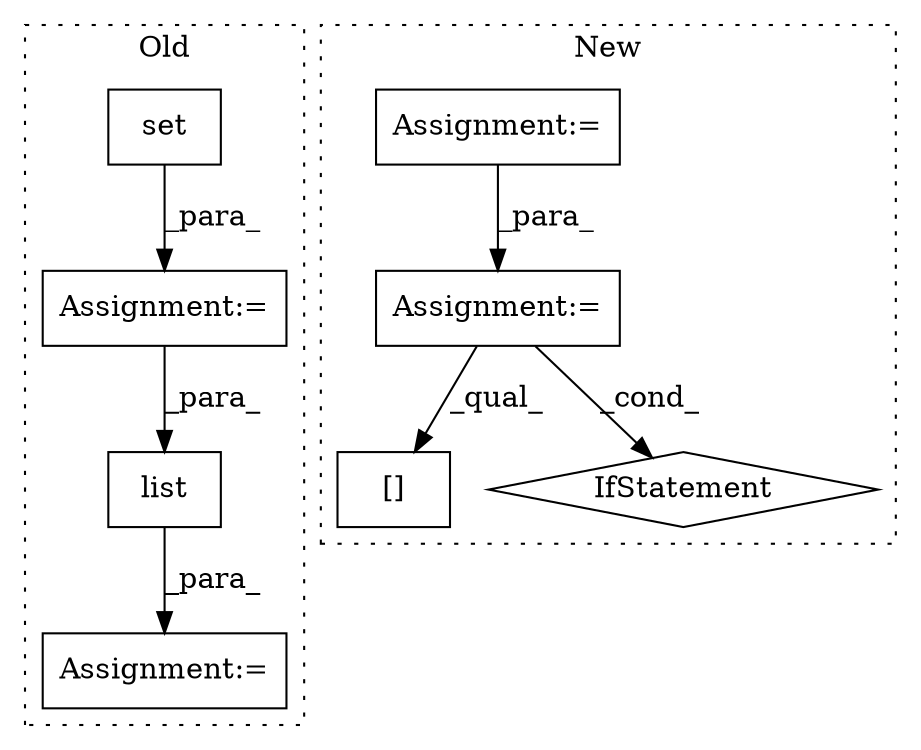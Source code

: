 digraph G {
subgraph cluster0 {
1 [label="set" a="32" s="1025" l="5" shape="box"];
3 [label="Assignment:=" a="7" s="1024" l="1" shape="box"];
7 [label="Assignment:=" a="7" s="1435" l="1" shape="box"];
8 [label="list" a="32" s="1436,1507" l="5,1" shape="box"];
label = "Old";
style="dotted";
}
subgraph cluster1 {
2 [label="[]" a="2" s="1454,1469" l="10,1" shape="box"];
4 [label="Assignment:=" a="7" s="1158" l="1" shape="box"];
5 [label="IfStatement" a="25" s="1719,1796" l="4,2" shape="diamond"];
6 [label="Assignment:=" a="7" s="686" l="11" shape="box"];
label = "New";
style="dotted";
}
1 -> 3 [label="_para_"];
3 -> 8 [label="_para_"];
4 -> 2 [label="_qual_"];
4 -> 5 [label="_cond_"];
6 -> 4 [label="_para_"];
8 -> 7 [label="_para_"];
}